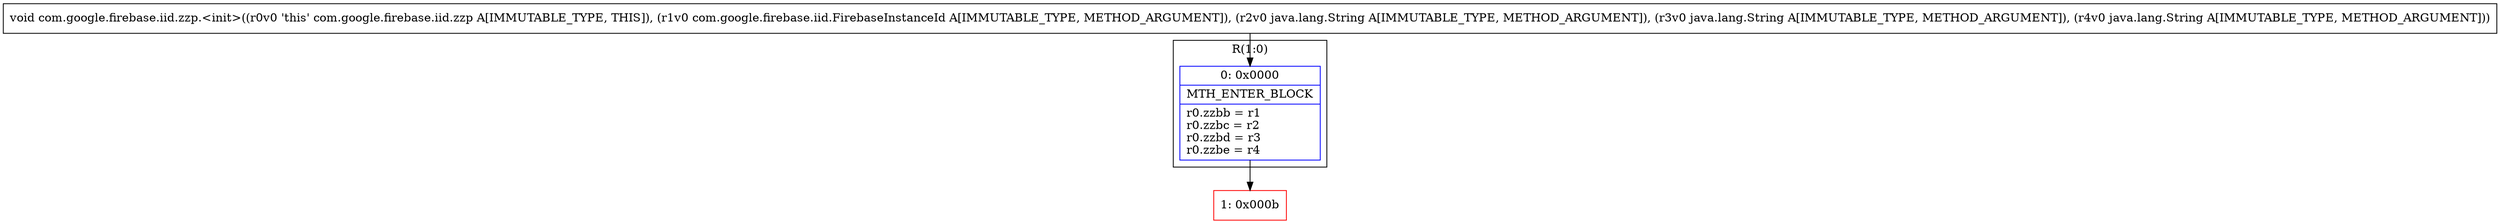 digraph "CFG forcom.google.firebase.iid.zzp.\<init\>(Lcom\/google\/firebase\/iid\/FirebaseInstanceId;Ljava\/lang\/String;Ljava\/lang\/String;Ljava\/lang\/String;)V" {
subgraph cluster_Region_252077426 {
label = "R(1:0)";
node [shape=record,color=blue];
Node_0 [shape=record,label="{0\:\ 0x0000|MTH_ENTER_BLOCK\l|r0.zzbb = r1\lr0.zzbc = r2\lr0.zzbd = r3\lr0.zzbe = r4\l}"];
}
Node_1 [shape=record,color=red,label="{1\:\ 0x000b}"];
MethodNode[shape=record,label="{void com.google.firebase.iid.zzp.\<init\>((r0v0 'this' com.google.firebase.iid.zzp A[IMMUTABLE_TYPE, THIS]), (r1v0 com.google.firebase.iid.FirebaseInstanceId A[IMMUTABLE_TYPE, METHOD_ARGUMENT]), (r2v0 java.lang.String A[IMMUTABLE_TYPE, METHOD_ARGUMENT]), (r3v0 java.lang.String A[IMMUTABLE_TYPE, METHOD_ARGUMENT]), (r4v0 java.lang.String A[IMMUTABLE_TYPE, METHOD_ARGUMENT])) }"];
MethodNode -> Node_0;
Node_0 -> Node_1;
}

